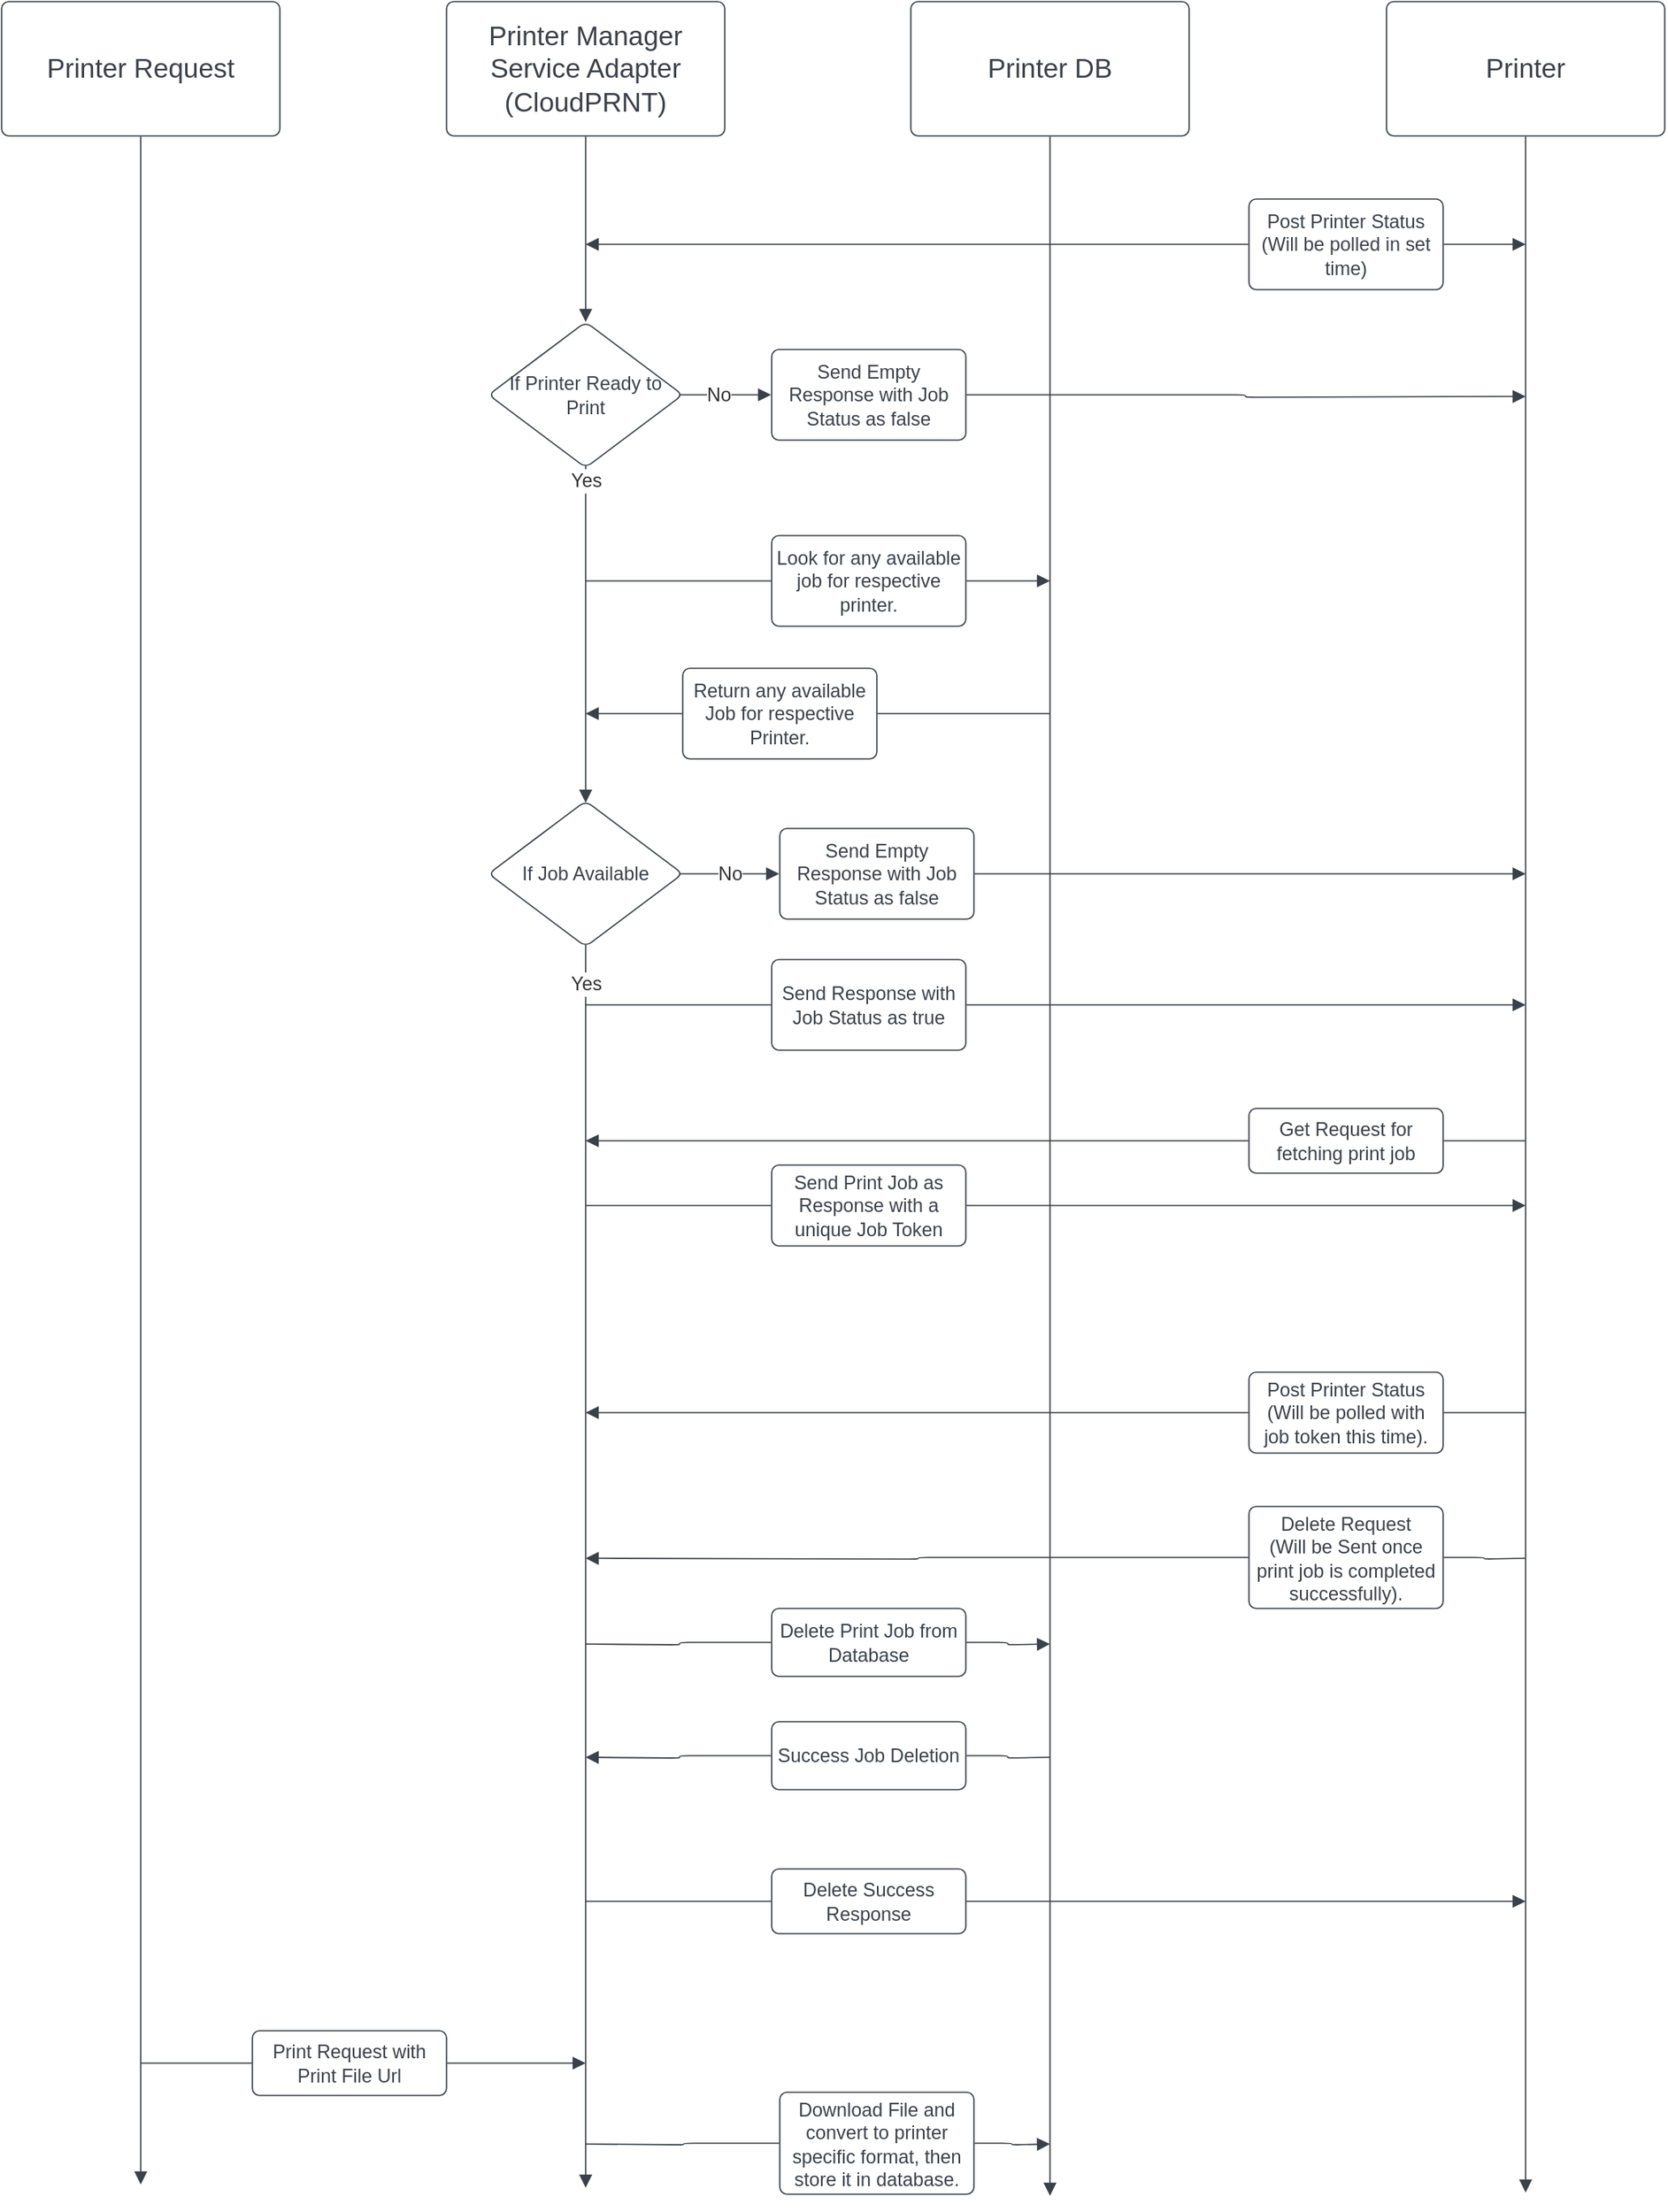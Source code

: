 <mxfile version="20.2.3" type="github"><diagram id="Edo0glgy16z0jEPgPIZo" name="Page-1"><mxGraphModel dx="4470" dy="3970" grid="1" gridSize="10" guides="1" tooltips="1" connect="1" arrows="1" fold="1" page="1" pageScale="1" pageWidth="850" pageHeight="1100" math="0" shadow="0"><root><mxCell id="0"/><mxCell id="1" parent="0"/><UserObject label="Printer Request" lucidchartObjectId="qbsseGT~CGZX" id="G6IyoesFDn95a8J6p7d_-1"><mxCell style="html=1;overflow=block;blockSpacing=1;whiteSpace=wrap;fontSize=16.7;fontColor=#3a414a;spacing=3.8;strokeColor=#3a414a;strokeOpacity=100;rounded=1;absoluteArcSize=1;arcSize=9;strokeWidth=0.8;" parent="1" vertex="1"><mxGeometry x="161" y="145" width="172" height="83" as="geometry"/></mxCell></UserObject><UserObject label="Printer Manager Service Adapter&#10;(CloudPRNT)" lucidchartObjectId="Mbss6hqeohZ~" id="G6IyoesFDn95a8J6p7d_-2"><mxCell style="html=1;overflow=block;blockSpacing=1;whiteSpace=wrap;fontSize=16.7;fontColor=#3a414a;spacing=3.8;strokeColor=#3a414a;strokeOpacity=100;rounded=1;absoluteArcSize=1;arcSize=9;strokeWidth=0.8;" parent="1" vertex="1"><mxGeometry x="436" y="145" width="172" height="83" as="geometry"/></mxCell></UserObject><UserObject label="Printer" lucidchartObjectId="IcssQbEc5_AF" id="G6IyoesFDn95a8J6p7d_-3"><mxCell style="html=1;overflow=block;blockSpacing=1;whiteSpace=wrap;fontSize=16.7;fontColor=#3a414a;spacing=3.8;strokeColor=#3a414a;strokeOpacity=100;rounded=1;absoluteArcSize=1;arcSize=9;strokeWidth=0.8;" parent="1" vertex="1"><mxGeometry x="1017" y="145" width="172" height="83" as="geometry"/></mxCell></UserObject><UserObject label="Printer DB" lucidchartObjectId="QdssfXaMyZa_" id="G6IyoesFDn95a8J6p7d_-4"><mxCell style="html=1;overflow=block;blockSpacing=1;whiteSpace=wrap;fontSize=16.7;fontColor=#3a414a;spacing=3.8;strokeColor=#3a414a;strokeOpacity=100;rounded=1;absoluteArcSize=1;arcSize=9;strokeWidth=0.8;" parent="1" vertex="1"><mxGeometry x="723" y="145" width="172" height="83" as="geometry"/></mxCell></UserObject><UserObject label="" lucidchartObjectId="pfssLt60Our6" id="G6IyoesFDn95a8J6p7d_-5"><mxCell style="html=1;jettySize=18;whiteSpace=wrap;fontSize=13;strokeColor=#3a414a;strokeOpacity=100;strokeWidth=0.8;rounded=1;arcSize=12;edgeStyle=orthogonalEdgeStyle;startArrow=none;endArrow=block;endFill=1;exitX=0.5;exitY=1.004;exitPerimeter=0;" parent="1" source="G6IyoesFDn95a8J6p7d_-2" edge="1"><mxGeometry width="100" height="100" relative="1" as="geometry"><Array as="points"/><mxPoint x="522" y="343" as="targetPoint"/></mxGeometry></mxCell></UserObject><UserObject label="" lucidchartObjectId="yfssgU9EF0N8" id="G6IyoesFDn95a8J6p7d_-6"><mxCell style="html=1;jettySize=18;whiteSpace=wrap;fontSize=13;strokeColor=#3a414a;strokeOpacity=100;strokeWidth=0.8;rounded=1;arcSize=12;edgeStyle=orthogonalEdgeStyle;startArrow=none;endArrow=block;endFill=1;exitX=0.5;exitY=1.004;exitPerimeter=0;" parent="1" source="G6IyoesFDn95a8J6p7d_-3" edge="1"><mxGeometry width="100" height="100" relative="1" as="geometry"><Array as="points"><mxPoint x="1103" y="1175"/></Array><mxPoint x="1103" y="1499" as="targetPoint"/></mxGeometry></mxCell></UserObject><UserObject label="Post Printer Status&#10;(Will be polled in set time)" lucidchartObjectId="OfssJz.dMHnW" id="G6IyoesFDn95a8J6p7d_-7"><mxCell style="html=1;overflow=block;blockSpacing=1;whiteSpace=wrap;fontSize=11.7;fontColor=#3a414a;spacing=3.8;strokeColor=#3a414a;strokeOpacity=100;rounded=1;absoluteArcSize=1;arcSize=9;strokeWidth=0.8;" parent="1" vertex="1"><mxGeometry x="932" y="267" width="120" height="56" as="geometry"/></mxCell></UserObject><UserObject label="" lucidchartObjectId="agssb2X4gPas" id="G6IyoesFDn95a8J6p7d_-8"><mxCell style="html=1;jettySize=18;whiteSpace=wrap;fontSize=13;strokeColor=#3a414a;strokeOpacity=100;strokeWidth=0.8;rounded=1;arcSize=12;edgeStyle=orthogonalEdgeStyle;startArrow=none;endArrow=block;endFill=1;exitX=1.003;exitY=0.5;exitPerimeter=0;" parent="1" source="G6IyoesFDn95a8J6p7d_-7" edge="1"><mxGeometry width="100" height="100" relative="1" as="geometry"><Array as="points"/><mxPoint x="1103" y="295" as="targetPoint"/></mxGeometry></mxCell></UserObject><UserObject label="" lucidchartObjectId="egssrtRj8K15" id="G6IyoesFDn95a8J6p7d_-9"><mxCell style="html=1;jettySize=18;whiteSpace=wrap;fontSize=13;strokeColor=#3a414a;strokeOpacity=100;strokeWidth=0.8;rounded=1;arcSize=12;edgeStyle=orthogonalEdgeStyle;startArrow=none;endArrow=block;endFill=1;exitX=-0.003;exitY=0.5;exitPerimeter=0;" parent="1" source="G6IyoesFDn95a8J6p7d_-7" edge="1"><mxGeometry width="100" height="100" relative="1" as="geometry"><Array as="points"/><mxPoint x="522" y="295" as="targetPoint"/></mxGeometry></mxCell></UserObject><UserObject label="If Printer Ready to Print" lucidchartObjectId="Yhss32JsXmYT" id="G6IyoesFDn95a8J6p7d_-10"><mxCell style="html=1;overflow=block;blockSpacing=1;whiteSpace=wrap;rhombus;fontSize=11.7;fontColor=#3a414a;spacing=3.8;strokeColor=#3a414a;strokeOpacity=100;rounded=1;absoluteArcSize=1;arcSize=9;strokeWidth=0.8;" parent="1" vertex="1"><mxGeometry x="462" y="343" width="120" height="90" as="geometry"/></mxCell></UserObject><UserObject label="" lucidchartObjectId="rissV1AXmN8a" id="G6IyoesFDn95a8J6p7d_-11"><mxCell style="html=1;jettySize=18;whiteSpace=wrap;fontSize=11.7;fontColor=#333333;strokeColor=#3a414a;strokeOpacity=100;strokeWidth=0.8;rounded=1;arcSize=12;edgeStyle=orthogonalEdgeStyle;startArrow=none;endArrow=block;endFill=1;exitX=0.984;exitY=0.5;exitPerimeter=0;entryX=-0.003;entryY=0.5;entryPerimeter=0;" parent="1" source="G6IyoesFDn95a8J6p7d_-10" target="G6IyoesFDn95a8J6p7d_-13" edge="1"><mxGeometry width="100" height="100" relative="1" as="geometry"><Array as="points"/></mxGeometry></mxCell></UserObject><mxCell id="G6IyoesFDn95a8J6p7d_-12" value="No" style="text;html=1;resizable=0;labelBackgroundColor=default;align=center;verticalAlign=middle;fontColor=#333333;fontSize=11.7;" parent="G6IyoesFDn95a8J6p7d_-11" vertex="1"><mxGeometry x="-0.169" relative="1" as="geometry"/></mxCell><UserObject label="Send Empty Response with Job Status as false" lucidchartObjectId="djssiT6MwIR0" id="G6IyoesFDn95a8J6p7d_-13"><mxCell style="html=1;overflow=block;blockSpacing=1;whiteSpace=wrap;fontSize=11.7;fontColor=#3a414a;spacing=3.8;strokeColor=#3a414a;strokeOpacity=100;rounded=1;absoluteArcSize=1;arcSize=9;strokeWidth=0.8;" parent="1" vertex="1"><mxGeometry x="637" y="360" width="120" height="56" as="geometry"/></mxCell></UserObject><UserObject label="" lucidchartObjectId="zjssvylLSDrX" id="G6IyoesFDn95a8J6p7d_-14"><mxCell style="html=1;jettySize=18;whiteSpace=wrap;fontSize=11.7;fontColor=#333333;strokeColor=#3a414a;strokeOpacity=100;strokeWidth=0.8;rounded=1;arcSize=12;edgeStyle=orthogonalEdgeStyle;startArrow=none;endArrow=block;endFill=1;exitX=0.5;exitY=0.988;exitPerimeter=0;entryX=0.5;entryY=0.012;entryPerimeter=0;" parent="1" source="G6IyoesFDn95a8J6p7d_-10" target="G6IyoesFDn95a8J6p7d_-27" edge="1"><mxGeometry width="100" height="100" relative="1" as="geometry"><Array as="points"/></mxGeometry></mxCell></UserObject><mxCell id="G6IyoesFDn95a8J6p7d_-15" value="Yes" style="text;html=1;resizable=0;labelBackgroundColor=default;align=center;verticalAlign=middle;fontColor=#333333;fontSize=11.7;" parent="G6IyoesFDn95a8J6p7d_-14" vertex="1"><mxGeometry x="-0.915" relative="1" as="geometry"/></mxCell><UserObject label="" lucidchartObjectId="BqssrxP.jRR9" id="G6IyoesFDn95a8J6p7d_-16"><mxCell style="html=1;jettySize=18;whiteSpace=wrap;fontSize=13;strokeColor=#3a414a;strokeOpacity=100;strokeWidth=0.8;rounded=1;arcSize=12;edgeStyle=orthogonalEdgeStyle;startArrow=none;endArrow=block;endFill=1;exitX=0.5;exitY=0.988;exitPerimeter=0;" parent="1" source="G6IyoesFDn95a8J6p7d_-27" edge="1"><mxGeometry width="100" height="100" relative="1" as="geometry"><Array as="points"/><mxPoint x="522" y="1496" as="targetPoint"/></mxGeometry></mxCell></UserObject><mxCell id="G6IyoesFDn95a8J6p7d_-17" value="Yes" style="text;html=1;resizable=0;labelBackgroundColor=default;align=center;verticalAlign=middle;fontColor=#333333;fontSize=11.7;" parent="G6IyoesFDn95a8J6p7d_-16" vertex="1"><mxGeometry x="-0.939" relative="1" as="geometry"/></mxCell><UserObject label="" lucidchartObjectId="ylssG8w6PLA1" id="G6IyoesFDn95a8J6p7d_-18"><mxCell style="html=1;jettySize=18;whiteSpace=wrap;fontSize=13;strokeColor=#3a414a;strokeOpacity=100;strokeWidth=0.8;rounded=1;arcSize=12;edgeStyle=orthogonalEdgeStyle;startArrow=none;endArrow=block;endFill=1;exitX=1.003;exitY=0.5;exitPerimeter=0;" parent="1" source="G6IyoesFDn95a8J6p7d_-13" edge="1"><mxGeometry width="100" height="100" relative="1" as="geometry"><Array as="points"/><mxPoint x="1103" y="389" as="targetPoint"/></mxGeometry></mxCell></UserObject><UserObject label="" lucidchartObjectId="vmssfE-XUNE6" id="G6IyoesFDn95a8J6p7d_-19"><mxCell style="html=1;jettySize=18;whiteSpace=wrap;fontSize=13;strokeColor=#3a414a;strokeOpacity=100;strokeWidth=0.8;rounded=1;arcSize=12;edgeStyle=orthogonalEdgeStyle;startArrow=none;endArrow=block;endFill=1;exitX=0.5;exitY=1.004;exitPerimeter=0;" parent="1" source="G6IyoesFDn95a8J6p7d_-4" edge="1"><mxGeometry width="100" height="100" relative="1" as="geometry"><Array as="points"/><mxPoint x="809" y="1501" as="targetPoint"/></mxGeometry></mxCell></UserObject><UserObject label="" lucidchartObjectId="DmssWSjdoNIH" id="G6IyoesFDn95a8J6p7d_-20"><mxCell style="html=1;jettySize=18;whiteSpace=wrap;fontSize=13;strokeColor=#3a414a;strokeOpacity=100;strokeWidth=0.8;rounded=1;arcSize=12;edgeStyle=orthogonalEdgeStyle;startArrow=none;endArrow=block;endFill=1;exitX=0.5;exitY=1.004;exitPerimeter=0;" parent="1" source="G6IyoesFDn95a8J6p7d_-1" edge="1"><mxGeometry width="100" height="100" relative="1" as="geometry"><Array as="points"/><mxPoint x="247" y="1494" as="targetPoint"/></mxGeometry></mxCell></UserObject><UserObject label="Look for any available job for respective printer." lucidchartObjectId="KossWm-Q8hAB" id="G6IyoesFDn95a8J6p7d_-21"><mxCell style="html=1;overflow=block;blockSpacing=1;whiteSpace=wrap;fontSize=11.7;fontColor=#3a414a;spacing=3.8;strokeColor=#3a414a;strokeOpacity=100;rounded=1;absoluteArcSize=1;arcSize=9;strokeWidth=0.8;" parent="1" vertex="1"><mxGeometry x="637" y="475" width="120" height="56" as="geometry"/></mxCell></UserObject><UserObject label="" lucidchartObjectId="Soss0WAsetkm" id="G6IyoesFDn95a8J6p7d_-22"><mxCell style="html=1;jettySize=18;whiteSpace=wrap;fontSize=13;strokeColor=#3a414a;strokeOpacity=100;strokeWidth=0.8;rounded=1;arcSize=12;edgeStyle=orthogonalEdgeStyle;startArrow=none;endArrow=block;endFill=1;exitX=1.003;exitY=0.5;exitPerimeter=0;" parent="1" source="G6IyoesFDn95a8J6p7d_-21" edge="1"><mxGeometry width="100" height="100" relative="1" as="geometry"><Array as="points"/><mxPoint x="809" y="503" as="targetPoint"/></mxGeometry></mxCell></UserObject><UserObject label="" lucidchartObjectId="VossN9ONcvXq" id="G6IyoesFDn95a8J6p7d_-23"><mxCell style="html=1;jettySize=18;whiteSpace=wrap;fontSize=13;strokeColor=#3a414a;strokeOpacity=100;strokeWidth=0.8;rounded=1;arcSize=12;edgeStyle=orthogonalEdgeStyle;startArrow=none;endArrow=none;exitX=-0.003;exitY=0.5;exitPerimeter=0;" parent="1" source="G6IyoesFDn95a8J6p7d_-21" edge="1"><mxGeometry width="100" height="100" relative="1" as="geometry"><Array as="points"/><mxPoint x="522" y="503" as="targetPoint"/></mxGeometry></mxCell></UserObject><UserObject label="Return any available Job for respective Printer." lucidchartObjectId="Gpss2vSwr-vn" id="G6IyoesFDn95a8J6p7d_-24"><mxCell style="html=1;overflow=block;blockSpacing=1;whiteSpace=wrap;fontSize=11.7;fontColor=#3a414a;spacing=3.8;strokeColor=#3a414a;strokeOpacity=100;rounded=1;absoluteArcSize=1;arcSize=9;strokeWidth=0.8;" parent="1" vertex="1"><mxGeometry x="582" y="557" width="120" height="56" as="geometry"/></mxCell></UserObject><UserObject label="" lucidchartObjectId="PpssXKPOjGYe" id="G6IyoesFDn95a8J6p7d_-25"><mxCell style="html=1;jettySize=18;whiteSpace=wrap;fontSize=13;strokeColor=#3a414a;strokeOpacity=100;strokeWidth=0.8;rounded=1;arcSize=12;edgeStyle=orthogonalEdgeStyle;startArrow=none;endArrow=block;endFill=1;exitX=-0.003;exitY=0.5;exitPerimeter=0;" parent="1" source="G6IyoesFDn95a8J6p7d_-24" edge="1"><mxGeometry width="100" height="100" relative="1" as="geometry"><Array as="points"/><mxPoint x="522" y="585" as="targetPoint"/></mxGeometry></mxCell></UserObject><UserObject label="" lucidchartObjectId="WpssH6eG56Cb" id="G6IyoesFDn95a8J6p7d_-26"><mxCell style="html=1;jettySize=18;whiteSpace=wrap;fontSize=13;strokeColor=#3a414a;strokeOpacity=100;strokeWidth=0.8;rounded=1;arcSize=12;edgeStyle=orthogonalEdgeStyle;startArrow=none;endArrow=none;exitX=1.003;exitY=0.5;exitPerimeter=0;" parent="1" source="G6IyoesFDn95a8J6p7d_-24" edge="1"><mxGeometry width="100" height="100" relative="1" as="geometry"><Array as="points"/><mxPoint x="809" y="585" as="targetPoint"/></mxGeometry></mxCell></UserObject><UserObject label="If Job Available" lucidchartObjectId="yqsslYJAjVbs" id="G6IyoesFDn95a8J6p7d_-27"><mxCell style="html=1;overflow=block;blockSpacing=1;whiteSpace=wrap;rhombus;fontSize=11.7;fontColor=#3a414a;spacing=3.8;strokeColor=#3a414a;strokeOpacity=100;rounded=1;absoluteArcSize=1;arcSize=9;strokeWidth=0.8;" parent="1" vertex="1"><mxGeometry x="462" y="639" width="120" height="90" as="geometry"/></mxCell></UserObject><UserObject label="" lucidchartObjectId="erssIZeDbLvX" id="G6IyoesFDn95a8J6p7d_-28"><mxCell style="html=1;jettySize=18;whiteSpace=wrap;fontSize=11.7;fontColor=#333333;strokeColor=#3a414a;strokeOpacity=100;strokeWidth=0.8;rounded=1;arcSize=12;edgeStyle=orthogonalEdgeStyle;startArrow=none;endArrow=block;endFill=1;exitX=0.984;exitY=0.5;exitPerimeter=0;entryX=-0.003;entryY=0.5;entryPerimeter=0;" parent="1" source="G6IyoesFDn95a8J6p7d_-27" target="G6IyoesFDn95a8J6p7d_-30" edge="1"><mxGeometry width="100" height="100" relative="1" as="geometry"><Array as="points"/></mxGeometry></mxCell></UserObject><mxCell id="G6IyoesFDn95a8J6p7d_-29" value="No" style="text;html=1;resizable=0;labelBackgroundColor=default;align=center;verticalAlign=middle;fontColor=#333333;fontSize=11.7;" parent="G6IyoesFDn95a8J6p7d_-28" vertex="1"><mxGeometry relative="1" as="geometry"/></mxCell><UserObject label="Send Empty Response with Job Status as false" lucidchartObjectId="irssIabNBxau" id="G6IyoesFDn95a8J6p7d_-30"><mxCell style="html=1;overflow=block;blockSpacing=1;whiteSpace=wrap;fontSize=11.7;fontColor=#3a414a;spacing=3.8;strokeColor=#3a414a;strokeOpacity=100;rounded=1;absoluteArcSize=1;arcSize=9;strokeWidth=0.8;" parent="1" vertex="1"><mxGeometry x="642" y="656" width="120" height="56" as="geometry"/></mxCell></UserObject><UserObject label="" lucidchartObjectId="wrssvj3W-V8G" id="G6IyoesFDn95a8J6p7d_-31"><mxCell style="html=1;jettySize=18;whiteSpace=wrap;fontSize=13;strokeColor=#3a414a;strokeOpacity=100;strokeWidth=0.8;rounded=1;arcSize=12;edgeStyle=orthogonalEdgeStyle;startArrow=none;endArrow=block;endFill=1;exitX=1.003;exitY=0.5;exitPerimeter=0;" parent="1" source="G6IyoesFDn95a8J6p7d_-30" edge="1"><mxGeometry width="100" height="100" relative="1" as="geometry"><Array as="points"/><mxPoint x="1103" y="684" as="targetPoint"/></mxGeometry></mxCell></UserObject><UserObject label="Send Response with Job Status as true" lucidchartObjectId="jsss~sk.R0GT" id="G6IyoesFDn95a8J6p7d_-32"><mxCell style="html=1;overflow=block;blockSpacing=1;whiteSpace=wrap;fontSize=11.7;fontColor=#3a414a;spacing=3.8;strokeColor=#3a414a;strokeOpacity=100;rounded=1;absoluteArcSize=1;arcSize=9;strokeWidth=0.8;" parent="1" vertex="1"><mxGeometry x="637" y="737" width="120" height="56" as="geometry"/></mxCell></UserObject><UserObject label="" lucidchartObjectId="Asssi53KfQ5x" id="G6IyoesFDn95a8J6p7d_-33"><mxCell style="html=1;jettySize=18;whiteSpace=wrap;fontSize=13;strokeColor=#3a414a;strokeOpacity=100;strokeWidth=0.8;rounded=1;arcSize=12;edgeStyle=orthogonalEdgeStyle;startArrow=none;endArrow=none;exitX=-0.003;exitY=0.5;exitPerimeter=0;" parent="1" source="G6IyoesFDn95a8J6p7d_-32" edge="1"><mxGeometry width="100" height="100" relative="1" as="geometry"><Array as="points"/><mxPoint x="522" y="765" as="targetPoint"/></mxGeometry></mxCell></UserObject><UserObject label="" lucidchartObjectId="MsssLL6jDyB2" id="G6IyoesFDn95a8J6p7d_-34"><mxCell style="html=1;jettySize=18;whiteSpace=wrap;fontSize=13;strokeColor=#3a414a;strokeOpacity=100;strokeWidth=0.8;rounded=1;arcSize=12;edgeStyle=orthogonalEdgeStyle;startArrow=none;endArrow=block;endFill=1;exitX=1.003;exitY=0.5;exitPerimeter=0;" parent="1" source="G6IyoesFDn95a8J6p7d_-32" edge="1"><mxGeometry width="100" height="100" relative="1" as="geometry"><Array as="points"/><mxPoint x="1103" y="765" as="targetPoint"/></mxGeometry></mxCell></UserObject><UserObject label="Get Request for fetching print job" lucidchartObjectId="xtssoLSxk1-0" id="G6IyoesFDn95a8J6p7d_-35"><mxCell style="html=1;overflow=block;blockSpacing=1;whiteSpace=wrap;fontSize=11.7;fontColor=#3a414a;spacing=3.8;strokeColor=#3a414a;strokeOpacity=100;rounded=1;absoluteArcSize=1;arcSize=9;strokeWidth=0.8;" parent="1" vertex="1"><mxGeometry x="932" y="829" width="120" height="40" as="geometry"/></mxCell></UserObject><UserObject label="" lucidchartObjectId="6ussbxktaIxx" id="G6IyoesFDn95a8J6p7d_-36"><mxCell style="html=1;jettySize=18;whiteSpace=wrap;fontSize=13;strokeColor=#3a414a;strokeOpacity=100;strokeWidth=0.8;rounded=1;arcSize=12;edgeStyle=orthogonalEdgeStyle;startArrow=none;endArrow=none;exitX=1.003;exitY=0.5;exitPerimeter=0;" parent="1" source="G6IyoesFDn95a8J6p7d_-35" edge="1"><mxGeometry width="100" height="100" relative="1" as="geometry"><Array as="points"/><mxPoint x="1103" y="849" as="targetPoint"/></mxGeometry></mxCell></UserObject><UserObject label="" lucidchartObjectId="9ussbypTiPoZ" id="G6IyoesFDn95a8J6p7d_-37"><mxCell style="html=1;jettySize=18;whiteSpace=wrap;fontSize=13;strokeColor=#3a414a;strokeOpacity=100;strokeWidth=0.8;rounded=1;arcSize=12;edgeStyle=orthogonalEdgeStyle;startArrow=none;endArrow=block;endFill=1;exitX=-0.003;exitY=0.5;exitPerimeter=0;" parent="1" source="G6IyoesFDn95a8J6p7d_-35" edge="1"><mxGeometry width="100" height="100" relative="1" as="geometry"><Array as="points"/><mxPoint x="522" y="849" as="targetPoint"/></mxGeometry></mxCell></UserObject><UserObject label="Send Print Job as Response with a unique Job Token" lucidchartObjectId="16ssLfh0bsB4" id="G6IyoesFDn95a8J6p7d_-38"><mxCell style="html=1;overflow=block;blockSpacing=1;whiteSpace=wrap;fontSize=11.7;fontColor=#3a414a;spacing=3.8;strokeColor=#3a414a;strokeOpacity=100;rounded=1;absoluteArcSize=1;arcSize=9;strokeWidth=0.8;" parent="1" vertex="1"><mxGeometry x="637" y="864" width="120" height="50" as="geometry"/></mxCell></UserObject><UserObject label="" lucidchartObjectId="v7ssN6-yPSXW" id="G6IyoesFDn95a8J6p7d_-39"><mxCell style="html=1;jettySize=18;whiteSpace=wrap;fontSize=13;strokeColor=#3a414a;strokeOpacity=100;strokeWidth=0.8;rounded=1;arcSize=12;edgeStyle=orthogonalEdgeStyle;startArrow=none;endArrow=none;exitX=-0.003;exitY=0.5;exitPerimeter=0;" parent="1" source="G6IyoesFDn95a8J6p7d_-38" edge="1"><mxGeometry width="100" height="100" relative="1" as="geometry"><Array as="points"/><mxPoint x="522" y="889" as="targetPoint"/></mxGeometry></mxCell></UserObject><UserObject label="" lucidchartObjectId="z7ssojbuaa.q" id="G6IyoesFDn95a8J6p7d_-40"><mxCell style="html=1;jettySize=18;whiteSpace=wrap;fontSize=13;strokeColor=#3a414a;strokeOpacity=100;strokeWidth=0.8;rounded=1;arcSize=12;edgeStyle=orthogonalEdgeStyle;startArrow=none;endArrow=block;endFill=1;exitX=1.003;exitY=0.5;exitPerimeter=0;" parent="1" source="G6IyoesFDn95a8J6p7d_-38" edge="1"><mxGeometry width="100" height="100" relative="1" as="geometry"><Array as="points"/><mxPoint x="1103" y="889" as="targetPoint"/></mxGeometry></mxCell></UserObject><UserObject label="Post Printer Status&#10;(Will be polled with job token this time)." lucidchartObjectId="O_ssNpousgXT" id="G6IyoesFDn95a8J6p7d_-41"><mxCell style="html=1;overflow=block;blockSpacing=1;whiteSpace=wrap;fontSize=11.7;fontColor=#3a414a;spacing=3.8;strokeColor=#3a414a;strokeOpacity=100;rounded=1;absoluteArcSize=1;arcSize=9;strokeWidth=0.8;" parent="1" vertex="1"><mxGeometry x="932" y="992" width="120" height="50" as="geometry"/></mxCell></UserObject><UserObject label="" lucidchartObjectId="B.ssguUtlWDI" id="G6IyoesFDn95a8J6p7d_-42"><mxCell style="html=1;jettySize=18;whiteSpace=wrap;fontSize=13;strokeColor=#3a414a;strokeOpacity=100;strokeWidth=0.8;rounded=1;arcSize=12;edgeStyle=orthogonalEdgeStyle;startArrow=none;endArrow=none;exitX=1.003;exitY=0.5;exitPerimeter=0;" parent="1" source="G6IyoesFDn95a8J6p7d_-41" edge="1"><mxGeometry width="100" height="100" relative="1" as="geometry"><Array as="points"/><mxPoint x="1103" y="1017" as="targetPoint"/></mxGeometry></mxCell></UserObject><UserObject label="" lucidchartObjectId="G.ss1LK3KYGU" id="G6IyoesFDn95a8J6p7d_-43"><mxCell style="html=1;jettySize=18;whiteSpace=wrap;fontSize=13;strokeColor=#3a414a;strokeOpacity=100;strokeWidth=0.8;rounded=1;arcSize=12;edgeStyle=orthogonalEdgeStyle;startArrow=none;endArrow=block;endFill=1;exitX=-0.003;exitY=0.5;exitPerimeter=0;" parent="1" source="G6IyoesFDn95a8J6p7d_-41" edge="1"><mxGeometry width="100" height="100" relative="1" as="geometry"><Array as="points"/><mxPoint x="522" y="1017" as="targetPoint"/></mxGeometry></mxCell></UserObject><UserObject label="Delete Request&#10;(Will be Sent once print job is completed successfully)." lucidchartObjectId="TatsIPBzrLjg" id="G6IyoesFDn95a8J6p7d_-44"><mxCell style="html=1;overflow=block;blockSpacing=1;whiteSpace=wrap;fontSize=11.7;fontColor=#3a414a;spacing=3.8;strokeColor=#3a414a;strokeOpacity=100;rounded=1;absoluteArcSize=1;arcSize=9;strokeWidth=0.8;" parent="1" vertex="1"><mxGeometry x="932" y="1075" width="120" height="63" as="geometry"/></mxCell></UserObject><UserObject label="" lucidchartObjectId="xbtsJJuajtiA" id="G6IyoesFDn95a8J6p7d_-45"><mxCell style="html=1;jettySize=18;whiteSpace=wrap;fontSize=13;strokeColor=#3a414a;strokeOpacity=100;strokeWidth=0.8;rounded=1;arcSize=12;edgeStyle=orthogonalEdgeStyle;startArrow=none;endArrow=none;exitX=1.003;exitY=0.5;exitPerimeter=0;" parent="1" source="G6IyoesFDn95a8J6p7d_-44" edge="1"><mxGeometry width="100" height="100" relative="1" as="geometry"><Array as="points"/><mxPoint x="1103" y="1107" as="targetPoint"/></mxGeometry></mxCell></UserObject><UserObject label="" lucidchartObjectId="BbtsE9Pph1ML" id="G6IyoesFDn95a8J6p7d_-46"><mxCell style="html=1;jettySize=18;whiteSpace=wrap;fontSize=13;strokeColor=#3a414a;strokeOpacity=100;strokeWidth=0.8;rounded=1;arcSize=12;edgeStyle=orthogonalEdgeStyle;startArrow=none;endArrow=block;endFill=1;exitX=-0.003;exitY=0.5;exitPerimeter=0;" parent="1" source="G6IyoesFDn95a8J6p7d_-44" edge="1"><mxGeometry width="100" height="100" relative="1" as="geometry"><Array as="points"/><mxPoint x="522" y="1107" as="targetPoint"/></mxGeometry></mxCell></UserObject><UserObject label="Delete Print Job from Database" lucidchartObjectId="UbtszxcGUhFU" id="G6IyoesFDn95a8J6p7d_-47"><mxCell style="html=1;overflow=block;blockSpacing=1;whiteSpace=wrap;fontSize=11.7;fontColor=#3a414a;spacing=3.8;strokeColor=#3a414a;strokeOpacity=100;rounded=1;absoluteArcSize=1;arcSize=9;strokeWidth=0.8;" parent="1" vertex="1"><mxGeometry x="637" y="1138" width="120" height="42" as="geometry"/></mxCell></UserObject><UserObject label="" lucidchartObjectId="xctsgZ2GGKwQ" id="G6IyoesFDn95a8J6p7d_-48"><mxCell style="html=1;jettySize=18;whiteSpace=wrap;fontSize=13;strokeColor=#3a414a;strokeOpacity=100;strokeWidth=0.8;rounded=1;arcSize=12;edgeStyle=orthogonalEdgeStyle;startArrow=none;endArrow=none;exitX=-0.003;exitY=0.5;exitPerimeter=0;" parent="1" source="G6IyoesFDn95a8J6p7d_-47" edge="1"><mxGeometry width="100" height="100" relative="1" as="geometry"><Array as="points"/><mxPoint x="522" y="1160" as="targetPoint"/></mxGeometry></mxCell></UserObject><UserObject label="" lucidchartObjectId="ActsQmzgVmcN" id="G6IyoesFDn95a8J6p7d_-49"><mxCell style="html=1;jettySize=18;whiteSpace=wrap;fontSize=13;strokeColor=#3a414a;strokeOpacity=100;strokeWidth=0.8;rounded=1;arcSize=12;edgeStyle=orthogonalEdgeStyle;startArrow=none;endArrow=block;endFill=1;exitX=1.003;exitY=0.5;exitPerimeter=0;" parent="1" source="G6IyoesFDn95a8J6p7d_-47" edge="1"><mxGeometry width="100" height="100" relative="1" as="geometry"><Array as="points"/><mxPoint x="809" y="1160" as="targetPoint"/></mxGeometry></mxCell></UserObject><UserObject label="Success Job Deletion" lucidchartObjectId="kfts7ijYizxM" id="G6IyoesFDn95a8J6p7d_-50"><mxCell style="html=1;overflow=block;blockSpacing=1;whiteSpace=wrap;fontSize=11.7;fontColor=#3a414a;spacing=3.8;strokeColor=#3a414a;strokeOpacity=100;rounded=1;absoluteArcSize=1;arcSize=9;strokeWidth=0.8;" parent="1" vertex="1"><mxGeometry x="637" y="1208" width="120" height="42" as="geometry"/></mxCell></UserObject><UserObject label="" lucidchartObjectId="GftsA.HqwjLj" id="G6IyoesFDn95a8J6p7d_-51"><mxCell style="html=1;jettySize=18;whiteSpace=wrap;fontSize=13;strokeColor=#3a414a;strokeOpacity=100;strokeWidth=0.8;rounded=1;arcSize=12;edgeStyle=orthogonalEdgeStyle;startArrow=none;endArrow=none;exitX=1.003;exitY=0.5;exitPerimeter=0;" parent="1" source="G6IyoesFDn95a8J6p7d_-50" edge="1"><mxGeometry width="100" height="100" relative="1" as="geometry"><Array as="points"/><mxPoint x="809" y="1230" as="targetPoint"/></mxGeometry></mxCell></UserObject><UserObject label="" lucidchartObjectId="Jfts-JXJ9ecq" id="G6IyoesFDn95a8J6p7d_-52"><mxCell style="html=1;jettySize=18;whiteSpace=wrap;fontSize=13;strokeColor=#3a414a;strokeOpacity=100;strokeWidth=0.8;rounded=1;arcSize=12;edgeStyle=orthogonalEdgeStyle;startArrow=none;endArrow=block;endFill=1;exitX=-0.003;exitY=0.5;exitPerimeter=0;" parent="1" source="G6IyoesFDn95a8J6p7d_-50" edge="1"><mxGeometry width="100" height="100" relative="1" as="geometry"><Array as="points"/><mxPoint x="522" y="1230" as="targetPoint"/></mxGeometry></mxCell></UserObject><UserObject label="Delete Success Response" lucidchartObjectId="RftssfYQIJQn" id="G6IyoesFDn95a8J6p7d_-53"><mxCell style="html=1;overflow=block;blockSpacing=1;whiteSpace=wrap;fontSize=11.7;fontColor=#3a414a;spacing=3.8;strokeColor=#3a414a;strokeOpacity=100;rounded=1;absoluteArcSize=1;arcSize=9;strokeWidth=0.8;" parent="1" vertex="1"><mxGeometry x="637" y="1299" width="120" height="40" as="geometry"/></mxCell></UserObject><UserObject label="" lucidchartObjectId="dgts-bW3EYPb" id="G6IyoesFDn95a8J6p7d_-54"><mxCell style="html=1;jettySize=18;whiteSpace=wrap;fontSize=13;strokeColor=#3a414a;strokeOpacity=100;strokeWidth=0.8;rounded=1;arcSize=12;edgeStyle=orthogonalEdgeStyle;startArrow=none;endArrow=none;exitX=-0.003;exitY=0.5;exitPerimeter=0;" parent="1" source="G6IyoesFDn95a8J6p7d_-53" edge="1"><mxGeometry width="100" height="100" relative="1" as="geometry"><Array as="points"/><mxPoint x="522" y="1319" as="targetPoint"/></mxGeometry></mxCell></UserObject><UserObject label="" lucidchartObjectId="hgts~ntGMHe7" id="G6IyoesFDn95a8J6p7d_-55"><mxCell style="html=1;jettySize=18;whiteSpace=wrap;fontSize=13;strokeColor=#3a414a;strokeOpacity=100;strokeWidth=0.8;rounded=1;arcSize=12;edgeStyle=orthogonalEdgeStyle;startArrow=none;endArrow=block;endFill=1;exitX=1.003;exitY=0.5;exitPerimeter=0;" parent="1" source="G6IyoesFDn95a8J6p7d_-53" edge="1"><mxGeometry width="100" height="100" relative="1" as="geometry"><Array as="points"/><mxPoint x="1103" y="1319" as="targetPoint"/></mxGeometry></mxCell></UserObject><UserObject label="Print Request with Print File Url" lucidchartObjectId="Ugts8.mYdphM" id="G6IyoesFDn95a8J6p7d_-56"><mxCell style="html=1;overflow=block;blockSpacing=1;whiteSpace=wrap;fontSize=11.7;fontColor=#3a414a;spacing=3.8;strokeColor=#3a414a;strokeOpacity=100;rounded=1;absoluteArcSize=1;arcSize=9;strokeWidth=0.8;" parent="1" vertex="1"><mxGeometry x="316" y="1399" width="120" height="40" as="geometry"/></mxCell></UserObject><UserObject label="" lucidchartObjectId="ahtsFiZgWayu" id="G6IyoesFDn95a8J6p7d_-57"><mxCell style="html=1;jettySize=18;whiteSpace=wrap;fontSize=13;strokeColor=#3a414a;strokeOpacity=100;strokeWidth=0.8;rounded=1;arcSize=12;edgeStyle=orthogonalEdgeStyle;startArrow=none;endArrow=none;exitX=-0.003;exitY=0.5;exitPerimeter=0;" parent="1" source="G6IyoesFDn95a8J6p7d_-56" edge="1"><mxGeometry width="100" height="100" relative="1" as="geometry"><Array as="points"/><mxPoint x="247" y="1419" as="targetPoint"/></mxGeometry></mxCell></UserObject><UserObject label="" lucidchartObjectId=".jtsrpGLXC5h" id="G6IyoesFDn95a8J6p7d_-58"><mxCell style="html=1;jettySize=18;whiteSpace=wrap;fontSize=13;strokeColor=#3a414a;strokeOpacity=100;strokeWidth=0.8;rounded=1;arcSize=12;edgeStyle=orthogonalEdgeStyle;startArrow=none;endArrow=block;endFill=1;exitX=1.003;exitY=0.5;exitPerimeter=0;" parent="1" source="G6IyoesFDn95a8J6p7d_-56" edge="1"><mxGeometry width="100" height="100" relative="1" as="geometry"><Array as="points"/><mxPoint x="522" y="1419" as="targetPoint"/></mxGeometry></mxCell></UserObject><UserObject label="Download File and convert to printer specific format, then store it in database." lucidchartObjectId="~kts3-Dw_8YK" id="G6IyoesFDn95a8J6p7d_-59"><mxCell style="html=1;overflow=block;blockSpacing=1;whiteSpace=wrap;fontSize=11.7;fontColor=#3a414a;spacing=3.8;strokeColor=#3a414a;strokeOpacity=100;rounded=1;absoluteArcSize=1;arcSize=9;strokeWidth=0.8;" parent="1" vertex="1"><mxGeometry x="642" y="1437" width="120" height="63" as="geometry"/></mxCell></UserObject><UserObject label="" lucidchartObjectId="dmtswMrG~wtI" id="G6IyoesFDn95a8J6p7d_-60"><mxCell style="html=1;jettySize=18;whiteSpace=wrap;fontSize=13;strokeColor=#3a414a;strokeOpacity=100;strokeWidth=0.8;rounded=1;arcSize=12;edgeStyle=orthogonalEdgeStyle;startArrow=none;endArrow=none;exitX=-0.003;exitY=0.5;exitPerimeter=0;" parent="1" source="G6IyoesFDn95a8J6p7d_-59" edge="1"><mxGeometry width="100" height="100" relative="1" as="geometry"><Array as="points"/><mxPoint x="522" y="1469" as="targetPoint"/></mxGeometry></mxCell></UserObject><UserObject label="" lucidchartObjectId="gmtsL8hwaN7b" id="G6IyoesFDn95a8J6p7d_-61"><mxCell style="html=1;jettySize=18;whiteSpace=wrap;fontSize=13;strokeColor=#3a414a;strokeOpacity=100;strokeWidth=0.8;rounded=1;arcSize=12;edgeStyle=orthogonalEdgeStyle;startArrow=none;endArrow=block;endFill=1;exitX=1.003;exitY=0.5;exitPerimeter=0;" parent="1" source="G6IyoesFDn95a8J6p7d_-59" edge="1"><mxGeometry width="100" height="100" relative="1" as="geometry"><Array as="points"/><mxPoint x="809" y="1469" as="targetPoint"/></mxGeometry></mxCell></UserObject></root></mxGraphModel></diagram></mxfile>